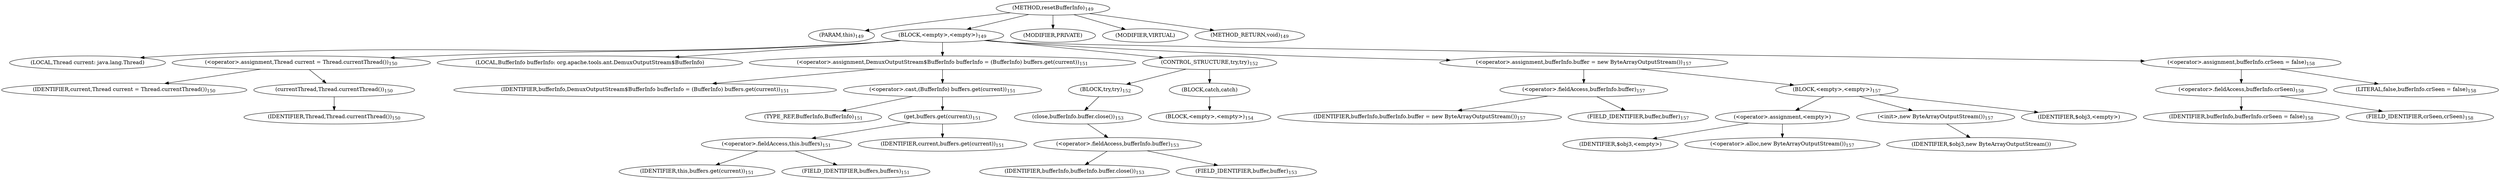 digraph "resetBufferInfo" {  
"165" [label = <(METHOD,resetBufferInfo)<SUB>149</SUB>> ]
"166" [label = <(PARAM,this)<SUB>149</SUB>> ]
"167" [label = <(BLOCK,&lt;empty&gt;,&lt;empty&gt;)<SUB>149</SUB>> ]
"168" [label = <(LOCAL,Thread current: java.lang.Thread)> ]
"169" [label = <(&lt;operator&gt;.assignment,Thread current = Thread.currentThread())<SUB>150</SUB>> ]
"170" [label = <(IDENTIFIER,current,Thread current = Thread.currentThread())<SUB>150</SUB>> ]
"171" [label = <(currentThread,Thread.currentThread())<SUB>150</SUB>> ]
"172" [label = <(IDENTIFIER,Thread,Thread.currentThread())<SUB>150</SUB>> ]
"173" [label = <(LOCAL,BufferInfo bufferInfo: org.apache.tools.ant.DemuxOutputStream$BufferInfo)> ]
"174" [label = <(&lt;operator&gt;.assignment,DemuxOutputStream$BufferInfo bufferInfo = (BufferInfo) buffers.get(current))<SUB>151</SUB>> ]
"175" [label = <(IDENTIFIER,bufferInfo,DemuxOutputStream$BufferInfo bufferInfo = (BufferInfo) buffers.get(current))<SUB>151</SUB>> ]
"176" [label = <(&lt;operator&gt;.cast,(BufferInfo) buffers.get(current))<SUB>151</SUB>> ]
"177" [label = <(TYPE_REF,BufferInfo,BufferInfo)<SUB>151</SUB>> ]
"178" [label = <(get,buffers.get(current))<SUB>151</SUB>> ]
"179" [label = <(&lt;operator&gt;.fieldAccess,this.buffers)<SUB>151</SUB>> ]
"180" [label = <(IDENTIFIER,this,buffers.get(current))<SUB>151</SUB>> ]
"181" [label = <(FIELD_IDENTIFIER,buffers,buffers)<SUB>151</SUB>> ]
"182" [label = <(IDENTIFIER,current,buffers.get(current))<SUB>151</SUB>> ]
"183" [label = <(CONTROL_STRUCTURE,try,try)<SUB>152</SUB>> ]
"184" [label = <(BLOCK,try,try)<SUB>152</SUB>> ]
"185" [label = <(close,bufferInfo.buffer.close())<SUB>153</SUB>> ]
"186" [label = <(&lt;operator&gt;.fieldAccess,bufferInfo.buffer)<SUB>153</SUB>> ]
"187" [label = <(IDENTIFIER,bufferInfo,bufferInfo.buffer.close())<SUB>153</SUB>> ]
"188" [label = <(FIELD_IDENTIFIER,buffer,buffer)<SUB>153</SUB>> ]
"189" [label = <(BLOCK,catch,catch)> ]
"190" [label = <(BLOCK,&lt;empty&gt;,&lt;empty&gt;)<SUB>154</SUB>> ]
"191" [label = <(&lt;operator&gt;.assignment,bufferInfo.buffer = new ByteArrayOutputStream())<SUB>157</SUB>> ]
"192" [label = <(&lt;operator&gt;.fieldAccess,bufferInfo.buffer)<SUB>157</SUB>> ]
"193" [label = <(IDENTIFIER,bufferInfo,bufferInfo.buffer = new ByteArrayOutputStream())<SUB>157</SUB>> ]
"194" [label = <(FIELD_IDENTIFIER,buffer,buffer)<SUB>157</SUB>> ]
"195" [label = <(BLOCK,&lt;empty&gt;,&lt;empty&gt;)<SUB>157</SUB>> ]
"196" [label = <(&lt;operator&gt;.assignment,&lt;empty&gt;)> ]
"197" [label = <(IDENTIFIER,$obj3,&lt;empty&gt;)> ]
"198" [label = <(&lt;operator&gt;.alloc,new ByteArrayOutputStream())<SUB>157</SUB>> ]
"199" [label = <(&lt;init&gt;,new ByteArrayOutputStream())<SUB>157</SUB>> ]
"200" [label = <(IDENTIFIER,$obj3,new ByteArrayOutputStream())> ]
"201" [label = <(IDENTIFIER,$obj3,&lt;empty&gt;)> ]
"202" [label = <(&lt;operator&gt;.assignment,bufferInfo.crSeen = false)<SUB>158</SUB>> ]
"203" [label = <(&lt;operator&gt;.fieldAccess,bufferInfo.crSeen)<SUB>158</SUB>> ]
"204" [label = <(IDENTIFIER,bufferInfo,bufferInfo.crSeen = false)<SUB>158</SUB>> ]
"205" [label = <(FIELD_IDENTIFIER,crSeen,crSeen)<SUB>158</SUB>> ]
"206" [label = <(LITERAL,false,bufferInfo.crSeen = false)<SUB>158</SUB>> ]
"207" [label = <(MODIFIER,PRIVATE)> ]
"208" [label = <(MODIFIER,VIRTUAL)> ]
"209" [label = <(METHOD_RETURN,void)<SUB>149</SUB>> ]
  "165" -> "166" 
  "165" -> "167" 
  "165" -> "207" 
  "165" -> "208" 
  "165" -> "209" 
  "167" -> "168" 
  "167" -> "169" 
  "167" -> "173" 
  "167" -> "174" 
  "167" -> "183" 
  "167" -> "191" 
  "167" -> "202" 
  "169" -> "170" 
  "169" -> "171" 
  "171" -> "172" 
  "174" -> "175" 
  "174" -> "176" 
  "176" -> "177" 
  "176" -> "178" 
  "178" -> "179" 
  "178" -> "182" 
  "179" -> "180" 
  "179" -> "181" 
  "183" -> "184" 
  "183" -> "189" 
  "184" -> "185" 
  "185" -> "186" 
  "186" -> "187" 
  "186" -> "188" 
  "189" -> "190" 
  "191" -> "192" 
  "191" -> "195" 
  "192" -> "193" 
  "192" -> "194" 
  "195" -> "196" 
  "195" -> "199" 
  "195" -> "201" 
  "196" -> "197" 
  "196" -> "198" 
  "199" -> "200" 
  "202" -> "203" 
  "202" -> "206" 
  "203" -> "204" 
  "203" -> "205" 
}
